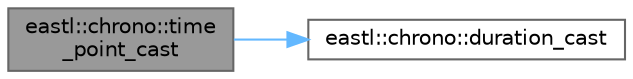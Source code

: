 digraph "eastl::chrono::time_point_cast"
{
 // LATEX_PDF_SIZE
  bgcolor="transparent";
  edge [fontname=Helvetica,fontsize=10,labelfontname=Helvetica,labelfontsize=10];
  node [fontname=Helvetica,fontsize=10,shape=box,height=0.2,width=0.4];
  rankdir="LR";
  Node1 [id="Node000001",label="eastl::chrono::time\l_point_cast",height=0.2,width=0.4,color="gray40", fillcolor="grey60", style="filled", fontcolor="black",tooltip=" "];
  Node1 -> Node2 [id="edge1_Node000001_Node000002",color="steelblue1",style="solid",tooltip=" "];
  Node2 [id="Node000002",label="eastl::chrono::duration_cast",height=0.2,width=0.4,color="grey40", fillcolor="white", style="filled",URL="$namespaceeastl_1_1chrono.html#ab94145db39bf69c3434e81ca21995c50",tooltip=" "];
}
